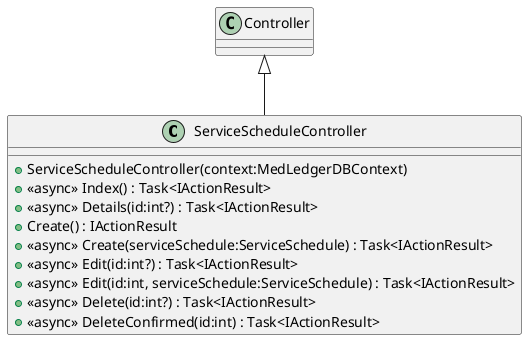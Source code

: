 @startuml
class ServiceScheduleController {
    + ServiceScheduleController(context:MedLedgerDBContext)
    + <<async>> Index() : Task<IActionResult>
    + <<async>> Details(id:int?) : Task<IActionResult>
    + Create() : IActionResult
    + <<async>> Create(serviceSchedule:ServiceSchedule) : Task<IActionResult>
    + <<async>> Edit(id:int?) : Task<IActionResult>
    + <<async>> Edit(id:int, serviceSchedule:ServiceSchedule) : Task<IActionResult>
    + <<async>> Delete(id:int?) : Task<IActionResult>
    + <<async>> DeleteConfirmed(id:int) : Task<IActionResult>
}
Controller <|-- ServiceScheduleController
@enduml
